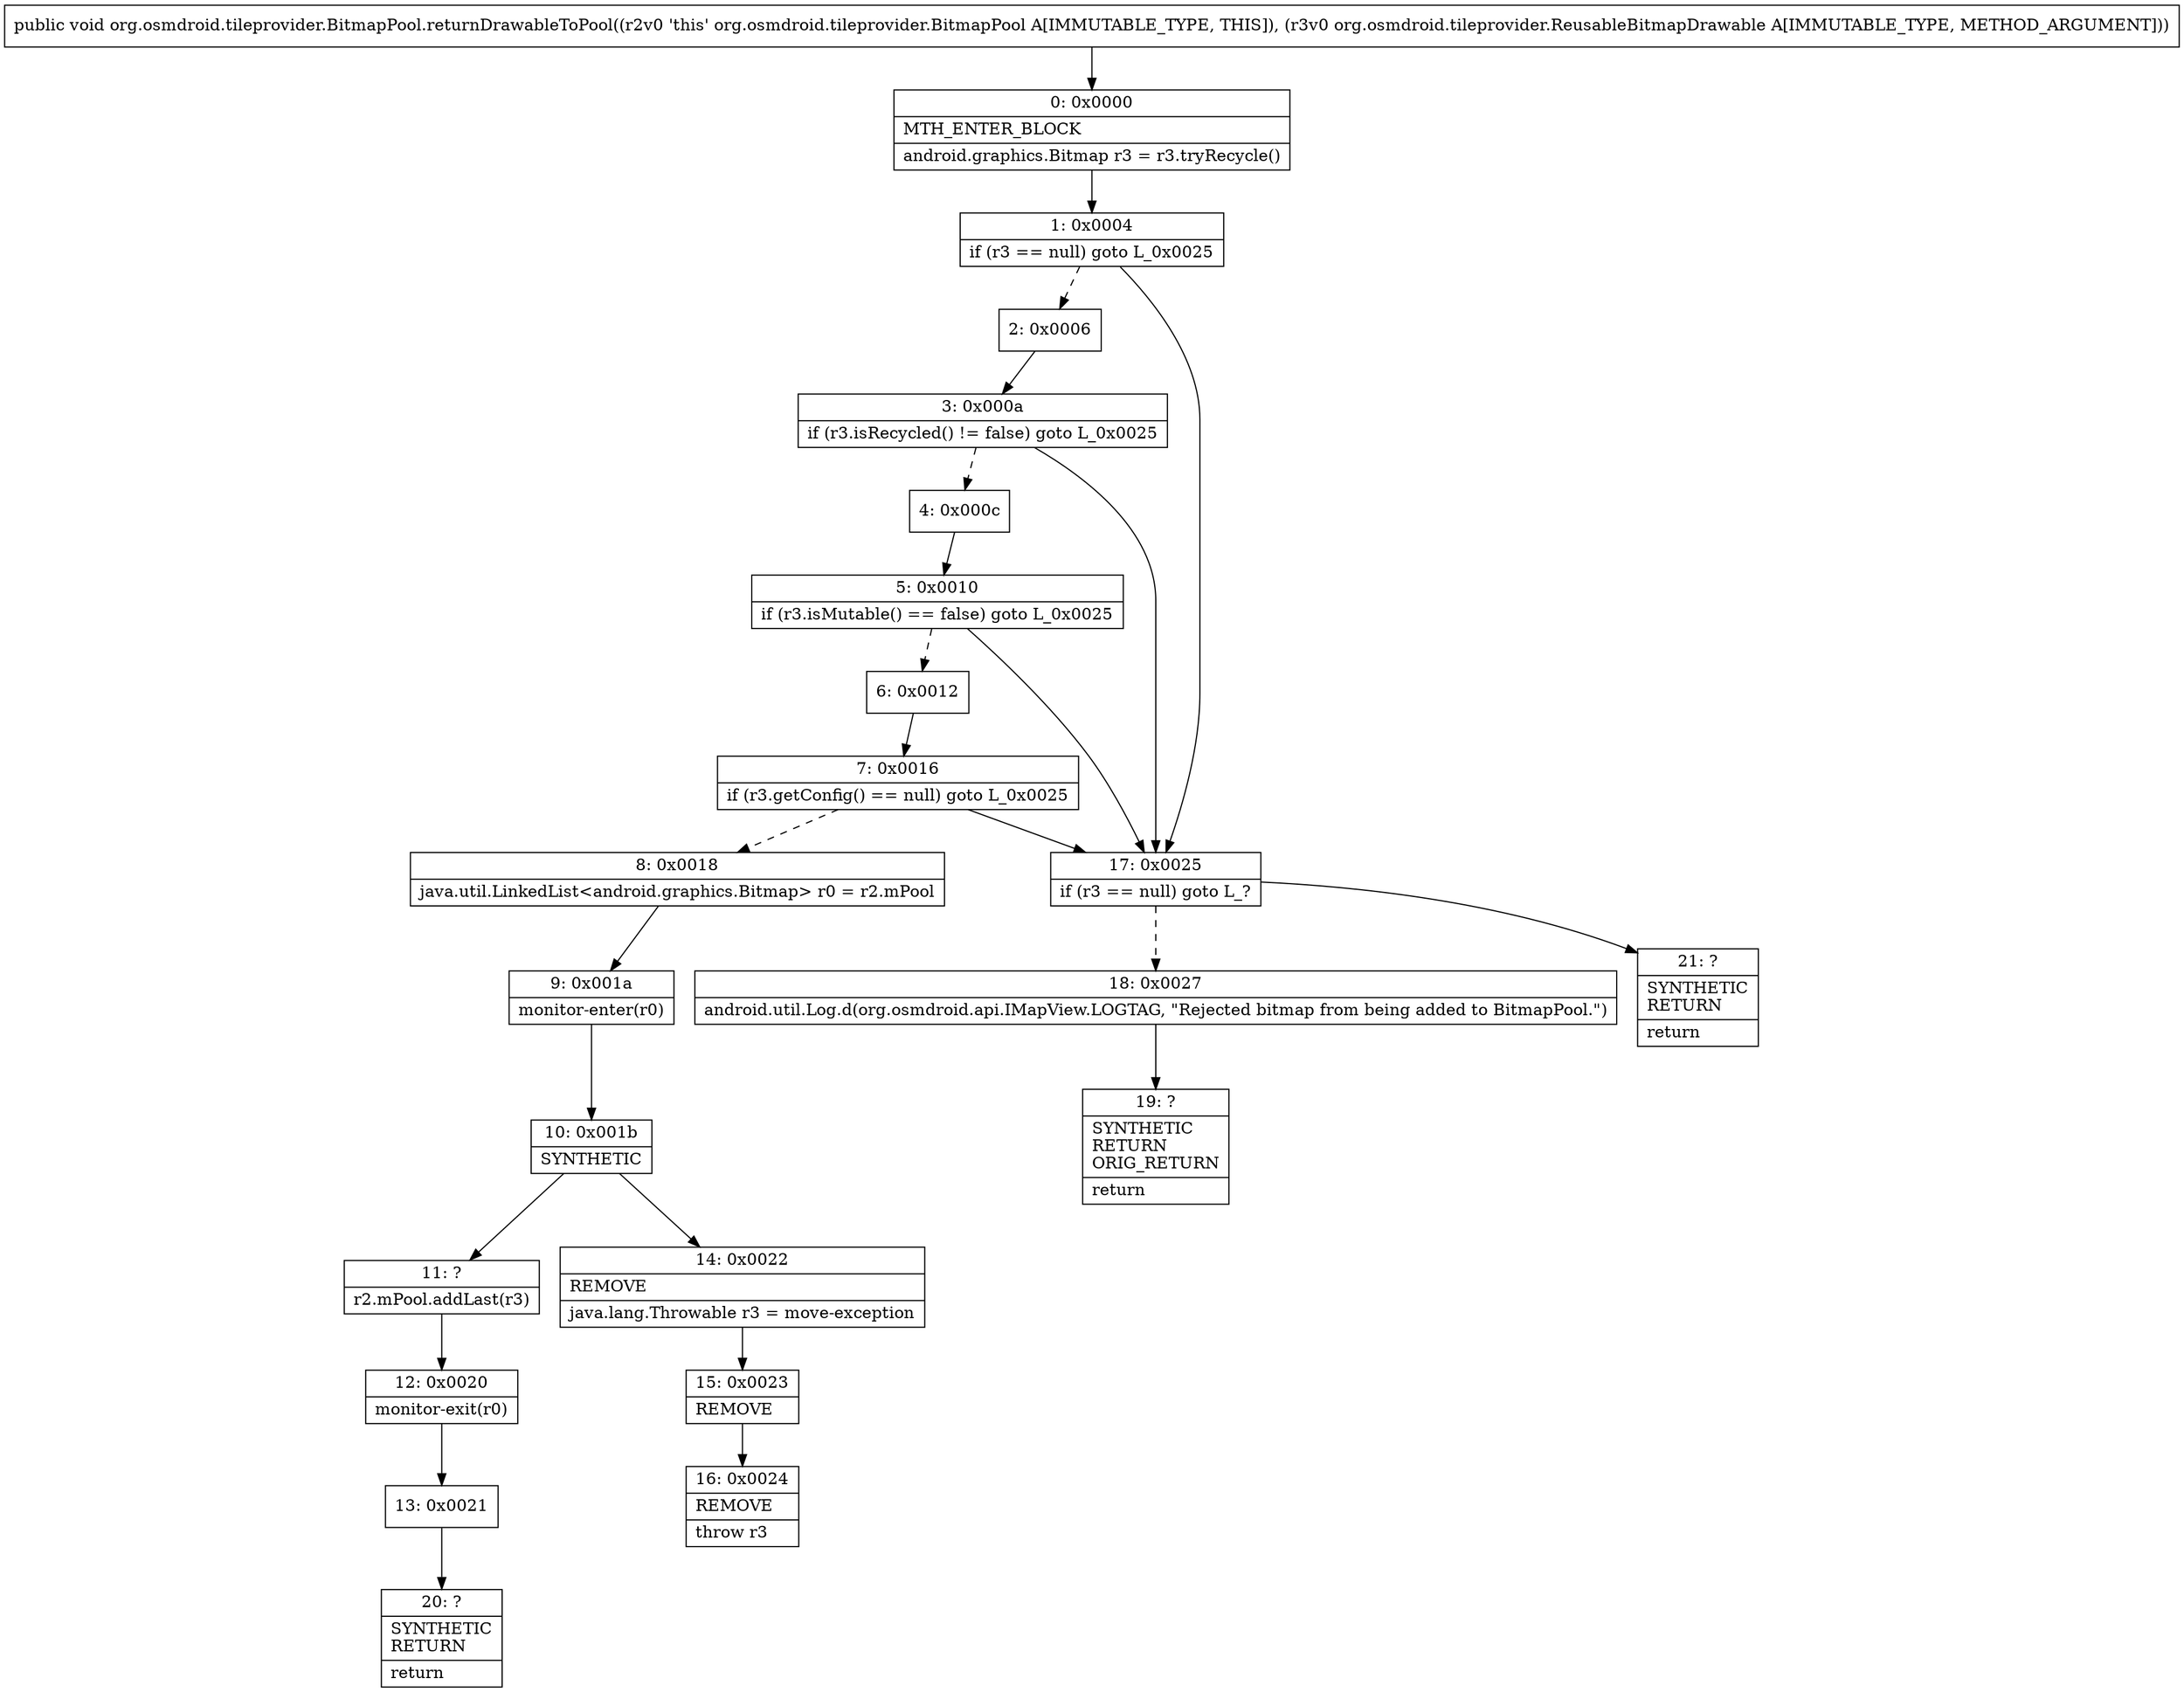 digraph "CFG fororg.osmdroid.tileprovider.BitmapPool.returnDrawableToPool(Lorg\/osmdroid\/tileprovider\/ReusableBitmapDrawable;)V" {
Node_0 [shape=record,label="{0\:\ 0x0000|MTH_ENTER_BLOCK\l|android.graphics.Bitmap r3 = r3.tryRecycle()\l}"];
Node_1 [shape=record,label="{1\:\ 0x0004|if (r3 == null) goto L_0x0025\l}"];
Node_2 [shape=record,label="{2\:\ 0x0006}"];
Node_3 [shape=record,label="{3\:\ 0x000a|if (r3.isRecycled() != false) goto L_0x0025\l}"];
Node_4 [shape=record,label="{4\:\ 0x000c}"];
Node_5 [shape=record,label="{5\:\ 0x0010|if (r3.isMutable() == false) goto L_0x0025\l}"];
Node_6 [shape=record,label="{6\:\ 0x0012}"];
Node_7 [shape=record,label="{7\:\ 0x0016|if (r3.getConfig() == null) goto L_0x0025\l}"];
Node_8 [shape=record,label="{8\:\ 0x0018|java.util.LinkedList\<android.graphics.Bitmap\> r0 = r2.mPool\l}"];
Node_9 [shape=record,label="{9\:\ 0x001a|monitor\-enter(r0)\l}"];
Node_10 [shape=record,label="{10\:\ 0x001b|SYNTHETIC\l}"];
Node_11 [shape=record,label="{11\:\ ?|r2.mPool.addLast(r3)\l}"];
Node_12 [shape=record,label="{12\:\ 0x0020|monitor\-exit(r0)\l}"];
Node_13 [shape=record,label="{13\:\ 0x0021}"];
Node_14 [shape=record,label="{14\:\ 0x0022|REMOVE\l|java.lang.Throwable r3 = move\-exception\l}"];
Node_15 [shape=record,label="{15\:\ 0x0023|REMOVE\l}"];
Node_16 [shape=record,label="{16\:\ 0x0024|REMOVE\l|throw r3\l}"];
Node_17 [shape=record,label="{17\:\ 0x0025|if (r3 == null) goto L_?\l}"];
Node_18 [shape=record,label="{18\:\ 0x0027|android.util.Log.d(org.osmdroid.api.IMapView.LOGTAG, \"Rejected bitmap from being added to BitmapPool.\")\l}"];
Node_19 [shape=record,label="{19\:\ ?|SYNTHETIC\lRETURN\lORIG_RETURN\l|return\l}"];
Node_20 [shape=record,label="{20\:\ ?|SYNTHETIC\lRETURN\l|return\l}"];
Node_21 [shape=record,label="{21\:\ ?|SYNTHETIC\lRETURN\l|return\l}"];
MethodNode[shape=record,label="{public void org.osmdroid.tileprovider.BitmapPool.returnDrawableToPool((r2v0 'this' org.osmdroid.tileprovider.BitmapPool A[IMMUTABLE_TYPE, THIS]), (r3v0 org.osmdroid.tileprovider.ReusableBitmapDrawable A[IMMUTABLE_TYPE, METHOD_ARGUMENT])) }"];
MethodNode -> Node_0;
Node_0 -> Node_1;
Node_1 -> Node_2[style=dashed];
Node_1 -> Node_17;
Node_2 -> Node_3;
Node_3 -> Node_4[style=dashed];
Node_3 -> Node_17;
Node_4 -> Node_5;
Node_5 -> Node_6[style=dashed];
Node_5 -> Node_17;
Node_6 -> Node_7;
Node_7 -> Node_8[style=dashed];
Node_7 -> Node_17;
Node_8 -> Node_9;
Node_9 -> Node_10;
Node_10 -> Node_11;
Node_10 -> Node_14;
Node_11 -> Node_12;
Node_12 -> Node_13;
Node_13 -> Node_20;
Node_14 -> Node_15;
Node_15 -> Node_16;
Node_17 -> Node_18[style=dashed];
Node_17 -> Node_21;
Node_18 -> Node_19;
}

